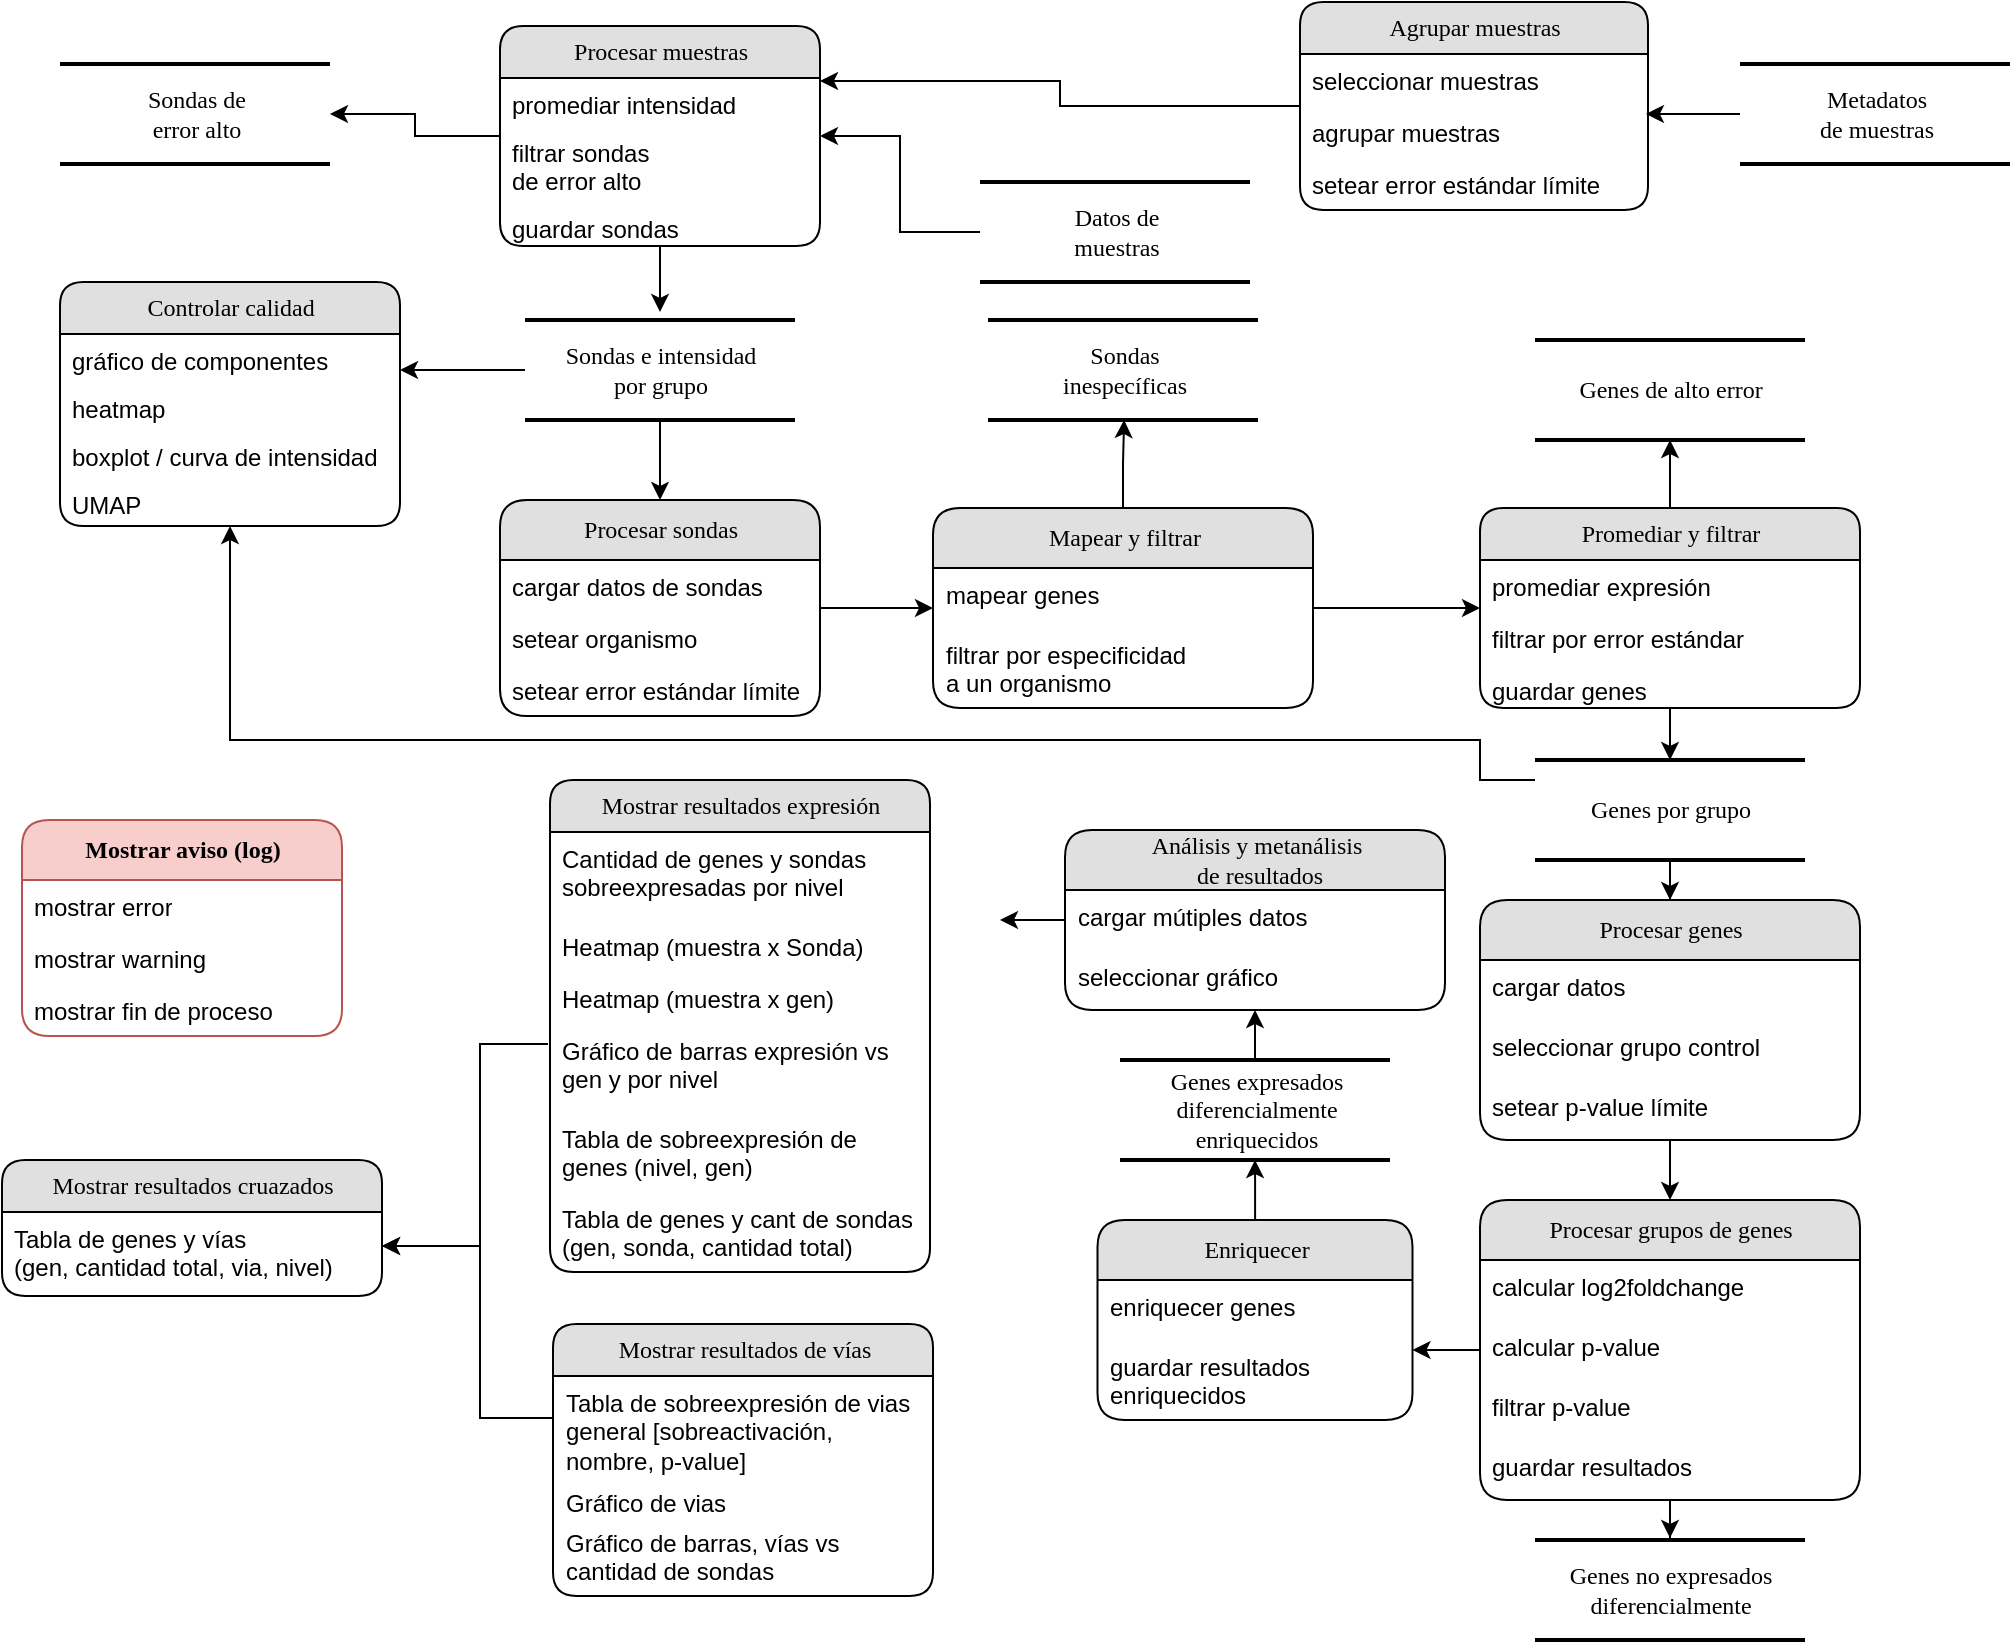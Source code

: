 <mxfile version="21.4.0" type="google">
  <diagram name="Page-1" id="b520641d-4fe3-3701-9064-5fc419738815">
    <mxGraphModel grid="1" page="1" gridSize="10" guides="1" tooltips="1" connect="1" arrows="1" fold="1" pageScale="1" pageWidth="1100" pageHeight="850" background="none" math="0" shadow="0">
      <root>
        <mxCell id="0" />
        <mxCell id="1" parent="0" />
        <mxCell id="E_lYnqVRtEGuCz4sBSCE-39" style="edgeStyle=orthogonalEdgeStyle;rounded=0;orthogonalLoop=1;jettySize=auto;html=1;" edge="1" parent="1" source="21ea969265ad0168-22" target="qf_Xf1xaWqLLTU25-IPU-7">
          <mxGeometry relative="1" as="geometry" />
        </mxCell>
        <mxCell id="21ea969265ad0168-22" value="Procesar&amp;nbsp;sondas" style="swimlane;html=1;fontStyle=0;childLayout=stackLayout;horizontal=1;startSize=30;fillColor=#e0e0e0;horizontalStack=0;resizeParent=1;resizeLast=0;collapsible=1;marginBottom=0;swimlaneFillColor=#ffffff;align=center;rounded=1;shadow=0;comic=0;labelBackgroundColor=none;strokeWidth=1;fontFamily=Verdana;fontSize=12" vertex="1" parent="1">
          <mxGeometry x="290" y="260" width="160" height="108" as="geometry">
            <mxRectangle x="560" y="340" width="150" height="40" as="alternateBounds" />
          </mxGeometry>
        </mxCell>
        <mxCell id="21ea969265ad0168-23" value="cargar datos de sondas" style="text;html=1;strokeColor=none;fillColor=none;spacingLeft=4;spacingRight=4;whiteSpace=wrap;overflow=hidden;rotatable=0;points=[[0,0.5],[1,0.5]];portConstraint=eastwest;" vertex="1" parent="21ea969265ad0168-22">
          <mxGeometry y="30" width="160" height="26" as="geometry" />
        </mxCell>
        <mxCell id="E_lYnqVRtEGuCz4sBSCE-17" value="setear organismo" style="text;html=1;strokeColor=none;fillColor=none;spacingLeft=4;spacingRight=4;whiteSpace=wrap;overflow=hidden;rotatable=0;points=[[0,0.5],[1,0.5]];portConstraint=eastwest;" vertex="1" parent="21ea969265ad0168-22">
          <mxGeometry y="56" width="160" height="26" as="geometry" />
        </mxCell>
        <mxCell id="E_lYnqVRtEGuCz4sBSCE-44" value="setear error estándar límite" style="text;html=1;strokeColor=none;fillColor=none;spacingLeft=4;spacingRight=4;whiteSpace=wrap;overflow=hidden;rotatable=0;points=[[0,0.5],[1,0.5]];portConstraint=eastwest;" vertex="1" parent="21ea969265ad0168-22">
          <mxGeometry y="82" width="160" height="26" as="geometry" />
        </mxCell>
        <mxCell id="E_lYnqVRtEGuCz4sBSCE-37" style="edgeStyle=orthogonalEdgeStyle;rounded=0;orthogonalLoop=1;jettySize=auto;html=1;entryX=0.504;entryY=1;entryDx=0;entryDy=0;entryPerimeter=0;" edge="1" parent="1" source="qf_Xf1xaWqLLTU25-IPU-7" target="E_lYnqVRtEGuCz4sBSCE-35">
          <mxGeometry relative="1" as="geometry" />
        </mxCell>
        <mxCell id="E_lYnqVRtEGuCz4sBSCE-40" style="edgeStyle=orthogonalEdgeStyle;rounded=0;orthogonalLoop=1;jettySize=auto;html=1;" edge="1" parent="1" source="qf_Xf1xaWqLLTU25-IPU-7" target="E_lYnqVRtEGuCz4sBSCE-21">
          <mxGeometry relative="1" as="geometry" />
        </mxCell>
        <mxCell id="qf_Xf1xaWqLLTU25-IPU-7" value="Mapear y filtrar" style="swimlane;html=1;fontStyle=0;childLayout=stackLayout;horizontal=1;startSize=30;fillColor=#e0e0e0;horizontalStack=0;resizeParent=1;resizeLast=0;collapsible=1;marginBottom=0;swimlaneFillColor=#ffffff;align=center;rounded=1;shadow=0;comic=0;labelBackgroundColor=none;strokeWidth=1;fontFamily=Verdana;fontSize=12" vertex="1" parent="1">
          <mxGeometry x="506.5" y="264" width="190" height="100" as="geometry">
            <mxRectangle x="545" y="510" width="200" height="30" as="alternateBounds" />
          </mxGeometry>
        </mxCell>
        <mxCell id="21ea969265ad0168-24" value="mapear genes" style="text;html=1;strokeColor=none;fillColor=none;spacingLeft=4;spacingRight=4;whiteSpace=wrap;overflow=hidden;rotatable=0;points=[[0,0.5],[1,0.5]];portConstraint=eastwest;" vertex="1" parent="qf_Xf1xaWqLLTU25-IPU-7">
          <mxGeometry y="30" width="190" height="30" as="geometry" />
        </mxCell>
        <mxCell id="E_lYnqVRtEGuCz4sBSCE-18" value="filtrar por especificidad&lt;br&gt;a un organismo" style="text;html=1;strokeColor=none;fillColor=none;spacingLeft=4;spacingRight=4;whiteSpace=wrap;overflow=hidden;rotatable=0;points=[[0,0.5],[1,0.5]];portConstraint=eastwest;" vertex="1" parent="qf_Xf1xaWqLLTU25-IPU-7">
          <mxGeometry y="60" width="190" height="40" as="geometry" />
        </mxCell>
        <mxCell id="qf_Xf1xaWqLLTU25-IPU-22" style="edgeStyle=orthogonalEdgeStyle;rounded=0;orthogonalLoop=1;jettySize=auto;html=1;entryX=0.5;entryY=0;entryDx=0;entryDy=0;" edge="1" parent="1" source="qf_Xf1xaWqLLTU25-IPU-20" target="21ea969265ad0168-22">
          <mxGeometry relative="1" as="geometry" />
        </mxCell>
        <mxCell id="E_lYnqVRtEGuCz4sBSCE-45" style="edgeStyle=orthogonalEdgeStyle;rounded=0;orthogonalLoop=1;jettySize=auto;html=1;" edge="1" parent="1" source="qf_Xf1xaWqLLTU25-IPU-20">
          <mxGeometry relative="1" as="geometry">
            <mxPoint x="240" y="195" as="targetPoint" />
          </mxGeometry>
        </mxCell>
        <mxCell id="qf_Xf1xaWqLLTU25-IPU-20" value="Sondas e intensidad &lt;br&gt;por grupo" style="html=1;rounded=0;shadow=0;comic=0;labelBackgroundColor=none;strokeWidth=2;fontFamily=Verdana;fontSize=12;align=center;shape=mxgraph.ios7ui.horLines;" vertex="1" parent="1">
          <mxGeometry x="302.5" y="170" width="135" height="50" as="geometry" />
        </mxCell>
        <mxCell id="qf_Xf1xaWqLLTU25-IPU-59" style="edgeStyle=orthogonalEdgeStyle;rounded=0;orthogonalLoop=1;jettySize=auto;html=1;entryX=1;entryY=0.5;entryDx=0;entryDy=0;" edge="1" parent="1" target="BOw-arjrgK9SXbsuC369-27">
          <mxGeometry relative="1" as="geometry">
            <Array as="points">
              <mxPoint x="280" y="532" />
              <mxPoint x="280" y="633" />
            </Array>
            <mxPoint x="140" y="632" as="targetPoint" />
            <mxPoint x="314" y="532" as="sourcePoint" />
          </mxGeometry>
        </mxCell>
        <mxCell id="qf_Xf1xaWqLLTU25-IPU-29" value="Mostrar resultados expresión" style="swimlane;html=1;fontStyle=0;childLayout=stackLayout;horizontal=1;startSize=26;fillColor=#e0e0e0;horizontalStack=0;resizeParent=1;resizeLast=0;collapsible=1;marginBottom=0;swimlaneFillColor=#ffffff;align=center;rounded=1;shadow=0;comic=0;labelBackgroundColor=none;strokeWidth=1;fontFamily=Verdana;fontSize=12" vertex="1" parent="1">
          <mxGeometry x="315" y="400" width="190" height="246" as="geometry">
            <mxRectangle x="545" y="510" width="200" height="30" as="alternateBounds" />
          </mxGeometry>
        </mxCell>
        <mxCell id="qf_Xf1xaWqLLTU25-IPU-30" value="Cantidad de genes y sondas sobreexpresadas por nivel" style="text;html=1;strokeColor=none;fillColor=none;spacingLeft=4;spacingRight=4;whiteSpace=wrap;overflow=hidden;rotatable=0;points=[[0,0.5],[1,0.5]];portConstraint=eastwest;" vertex="1" parent="qf_Xf1xaWqLLTU25-IPU-29">
          <mxGeometry y="26" width="190" height="44" as="geometry" />
        </mxCell>
        <mxCell id="qf_Xf1xaWqLLTU25-IPU-33" value="Heatmap (muestra x Sonda)" style="text;html=1;strokeColor=none;fillColor=none;spacingLeft=4;spacingRight=4;whiteSpace=wrap;overflow=hidden;rotatable=0;points=[[0,0.5],[1,0.5]];portConstraint=eastwest;" vertex="1" parent="qf_Xf1xaWqLLTU25-IPU-29">
          <mxGeometry y="70" width="190" height="26" as="geometry" />
        </mxCell>
        <mxCell id="qf_Xf1xaWqLLTU25-IPU-62" value="Heatmap (muestra x gen)" style="text;html=1;strokeColor=none;fillColor=none;spacingLeft=4;spacingRight=4;whiteSpace=wrap;overflow=hidden;rotatable=0;points=[[0,0.5],[1,0.5]];portConstraint=eastwest;" vertex="1" parent="qf_Xf1xaWqLLTU25-IPU-29">
          <mxGeometry y="96" width="190" height="26" as="geometry" />
        </mxCell>
        <mxCell id="qf_Xf1xaWqLLTU25-IPU-43" value="Gráfico de barras&amp;nbsp;expresión vs gen y por nivel" style="text;html=1;strokeColor=none;fillColor=none;spacingLeft=4;spacingRight=4;whiteSpace=wrap;overflow=hidden;rotatable=0;points=[[0,0.5],[1,0.5]];portConstraint=eastwest;" vertex="1" parent="qf_Xf1xaWqLLTU25-IPU-29">
          <mxGeometry y="122" width="190" height="44" as="geometry" />
        </mxCell>
        <mxCell id="qf_Xf1xaWqLLTU25-IPU-44" value="Tabla de sobreexpresión de genes (nivel, gen)" style="text;html=1;strokeColor=none;fillColor=none;spacingLeft=4;spacingRight=4;whiteSpace=wrap;overflow=hidden;rotatable=0;points=[[0,0.5],[1,0.5]];portConstraint=eastwest;" vertex="1" parent="qf_Xf1xaWqLLTU25-IPU-29">
          <mxGeometry y="166" width="190" height="40" as="geometry" />
        </mxCell>
        <mxCell id="qf_Xf1xaWqLLTU25-IPU-60" value="Tabla de genes y cant de sondas&lt;br&gt;(gen, sonda, cantidad total)" style="text;html=1;strokeColor=none;fillColor=none;spacingLeft=4;spacingRight=4;whiteSpace=wrap;overflow=hidden;rotatable=0;points=[[0,0.5],[1,0.5]];portConstraint=eastwest;" vertex="1" parent="qf_Xf1xaWqLLTU25-IPU-29">
          <mxGeometry y="206" width="190" height="34" as="geometry" />
        </mxCell>
        <mxCell id="8nUeaVmcHt-hz-5grroi-21" style="edgeStyle=orthogonalEdgeStyle;rounded=0;orthogonalLoop=1;jettySize=auto;html=1;entryX=0.5;entryY=0;entryDx=0;entryDy=0;" edge="1" parent="1" source="qf_Xf1xaWqLLTU25-IPU-40" target="BOw-arjrgK9SXbsuC369-19">
          <mxGeometry relative="1" as="geometry" />
        </mxCell>
        <mxCell id="E_lYnqVRtEGuCz4sBSCE-55" style="edgeStyle=orthogonalEdgeStyle;rounded=0;orthogonalLoop=1;jettySize=auto;html=1;" edge="1" parent="1" source="qf_Xf1xaWqLLTU25-IPU-40" target="E_lYnqVRtEGuCz4sBSCE-46">
          <mxGeometry relative="1" as="geometry">
            <Array as="points">
              <mxPoint x="780" y="400" />
              <mxPoint x="780" y="380" />
              <mxPoint x="155" y="380" />
            </Array>
          </mxGeometry>
        </mxCell>
        <mxCell id="qf_Xf1xaWqLLTU25-IPU-40" value="Genes por grupo" style="html=1;rounded=0;shadow=0;comic=0;labelBackgroundColor=none;strokeWidth=2;fontFamily=Verdana;fontSize=12;align=center;shape=mxgraph.ios7ui.horLines;" vertex="1" parent="1">
          <mxGeometry x="807.5" y="390" width="135" height="50" as="geometry" />
        </mxCell>
        <mxCell id="qf_Xf1xaWqLLTU25-IPU-56" style="edgeStyle=orthogonalEdgeStyle;rounded=0;orthogonalLoop=1;jettySize=auto;html=1;entryX=1;entryY=0.5;entryDx=0;entryDy=0;" edge="1" parent="1" source="qf_Xf1xaWqLLTU25-IPU-46" target="BOw-arjrgK9SXbsuC369-27">
          <mxGeometry relative="1" as="geometry">
            <mxPoint x="140" y="632" as="targetPoint" />
            <Array as="points">
              <mxPoint x="280" y="719" />
              <mxPoint x="280" y="633" />
            </Array>
          </mxGeometry>
        </mxCell>
        <mxCell id="qf_Xf1xaWqLLTU25-IPU-46" value="Mostrar resultados de vías" style="swimlane;html=1;fontStyle=0;childLayout=stackLayout;horizontal=1;startSize=26;fillColor=#e0e0e0;horizontalStack=0;resizeParent=1;resizeLast=0;collapsible=1;marginBottom=0;swimlaneFillColor=#ffffff;align=center;rounded=1;shadow=0;comic=0;labelBackgroundColor=none;strokeWidth=1;fontFamily=Verdana;fontSize=12" vertex="1" parent="1">
          <mxGeometry x="316.5" y="672" width="190" height="136" as="geometry">
            <mxRectangle x="545" y="510" width="200" height="30" as="alternateBounds" />
          </mxGeometry>
        </mxCell>
        <mxCell id="qf_Xf1xaWqLLTU25-IPU-50" value="Tabla de sobreexpresión de vias general [sobreactivación, nombre, p-value]" style="text;html=1;strokeColor=none;fillColor=none;spacingLeft=4;spacingRight=4;whiteSpace=wrap;overflow=hidden;rotatable=0;points=[[0,0.5],[1,0.5]];portConstraint=eastwest;" vertex="1" parent="qf_Xf1xaWqLLTU25-IPU-46">
          <mxGeometry y="26" width="190" height="50" as="geometry" />
        </mxCell>
        <mxCell id="qf_Xf1xaWqLLTU25-IPU-49" value="Gráfico de vias" style="text;html=1;strokeColor=none;fillColor=none;spacingLeft=4;spacingRight=4;whiteSpace=wrap;overflow=hidden;rotatable=0;points=[[0,0.5],[1,0.5]];portConstraint=eastwest;" vertex="1" parent="qf_Xf1xaWqLLTU25-IPU-46">
          <mxGeometry y="76" width="190" height="20" as="geometry" />
        </mxCell>
        <mxCell id="qf_Xf1xaWqLLTU25-IPU-61" value="Gráfico de barras, vías vs cantidad de sondas" style="text;html=1;strokeColor=none;fillColor=none;spacingLeft=4;spacingRight=4;whiteSpace=wrap;overflow=hidden;rotatable=0;points=[[0,0.5],[1,0.5]];portConstraint=eastwest;" vertex="1" parent="qf_Xf1xaWqLLTU25-IPU-46">
          <mxGeometry y="96" width="190" height="40" as="geometry" />
        </mxCell>
        <mxCell id="qf_Xf1xaWqLLTU25-IPU-52" value="Mostrar resultados cruazados" style="swimlane;html=1;fontStyle=0;childLayout=stackLayout;horizontal=1;startSize=26;fillColor=#e0e0e0;horizontalStack=0;resizeParent=1;resizeLast=0;collapsible=1;marginBottom=0;swimlaneFillColor=#ffffff;align=center;rounded=1;shadow=0;comic=0;labelBackgroundColor=none;strokeWidth=1;fontFamily=Verdana;fontSize=12" vertex="1" parent="1">
          <mxGeometry x="41" y="590" width="190" height="68" as="geometry">
            <mxRectangle x="545" y="510" width="200" height="30" as="alternateBounds" />
          </mxGeometry>
        </mxCell>
        <mxCell id="BOw-arjrgK9SXbsuC369-27" value="Tabla de genes y vías&lt;br&gt;(gen, cantidad total, via, nivel)" style="text;html=1;strokeColor=none;fillColor=none;spacingLeft=4;spacingRight=4;whiteSpace=wrap;overflow=hidden;rotatable=0;points=[[0,0.5],[1,0.5]];portConstraint=eastwest;" vertex="1" parent="qf_Xf1xaWqLLTU25-IPU-52">
          <mxGeometry y="26" width="190" height="34" as="geometry" />
        </mxCell>
        <mxCell id="E_lYnqVRtEGuCz4sBSCE-53" style="edgeStyle=orthogonalEdgeStyle;rounded=0;orthogonalLoop=1;jettySize=auto;html=1;entryX=1;entryY=0.25;entryDx=0;entryDy=0;" edge="1" parent="1" source="BOw-arjrgK9SXbsuC369-1" target="E_lYnqVRtEGuCz4sBSCE-3">
          <mxGeometry relative="1" as="geometry" />
        </mxCell>
        <mxCell id="BOw-arjrgK9SXbsuC369-1" value="Agrupar muestras" style="swimlane;html=1;fontStyle=0;childLayout=stackLayout;horizontal=1;startSize=26;fillColor=#e0e0e0;horizontalStack=0;resizeParent=1;resizeLast=0;collapsible=1;marginBottom=0;swimlaneFillColor=#ffffff;align=center;rounded=1;shadow=0;comic=0;labelBackgroundColor=none;strokeWidth=1;fontFamily=Verdana;fontSize=12" vertex="1" parent="1">
          <mxGeometry x="690" y="11" width="174" height="104" as="geometry" />
        </mxCell>
        <mxCell id="BOw-arjrgK9SXbsuC369-2" value="seleccionar muestras" style="text;html=1;strokeColor=none;fillColor=none;spacingLeft=4;spacingRight=4;whiteSpace=wrap;overflow=hidden;rotatable=0;points=[[0,0.5],[1,0.5]];portConstraint=eastwest;" vertex="1" parent="BOw-arjrgK9SXbsuC369-1">
          <mxGeometry y="26" width="174" height="26" as="geometry" />
        </mxCell>
        <mxCell id="E_lYnqVRtEGuCz4sBSCE-7" value="agrupar muestras" style="text;html=1;strokeColor=none;fillColor=none;spacingLeft=4;spacingRight=4;whiteSpace=wrap;overflow=hidden;rotatable=0;points=[[0,0.5],[1,0.5]];portConstraint=eastwest;" vertex="1" parent="BOw-arjrgK9SXbsuC369-1">
          <mxGeometry y="52" width="174" height="26" as="geometry" />
        </mxCell>
        <mxCell id="E_lYnqVRtEGuCz4sBSCE-8" value="setear error estándar límite" style="text;html=1;strokeColor=none;fillColor=none;spacingLeft=4;spacingRight=4;whiteSpace=wrap;overflow=hidden;rotatable=0;points=[[0,0.5],[1,0.5]];portConstraint=eastwest;" vertex="1" parent="BOw-arjrgK9SXbsuC369-1">
          <mxGeometry y="78" width="174" height="26" as="geometry" />
        </mxCell>
        <mxCell id="E_lYnqVRtEGuCz4sBSCE-6" style="edgeStyle=orthogonalEdgeStyle;rounded=0;orthogonalLoop=1;jettySize=auto;html=1;entryX=1;entryY=0.5;entryDx=0;entryDy=0;" edge="1" parent="1" source="BOw-arjrgK9SXbsuC369-7" target="E_lYnqVRtEGuCz4sBSCE-3">
          <mxGeometry relative="1" as="geometry" />
        </mxCell>
        <mxCell id="BOw-arjrgK9SXbsuC369-7" value="Datos de &lt;br&gt;muestras" style="html=1;rounded=0;shadow=0;comic=0;labelBackgroundColor=none;strokeWidth=2;fontFamily=Verdana;fontSize=12;align=center;shape=mxgraph.ios7ui.horLines;" vertex="1" parent="1">
          <mxGeometry x="530" y="101" width="135" height="50" as="geometry" />
        </mxCell>
        <mxCell id="8nUeaVmcHt-hz-5grroi-22" style="edgeStyle=orthogonalEdgeStyle;rounded=0;orthogonalLoop=1;jettySize=auto;html=1;entryX=0.5;entryY=0;entryDx=0;entryDy=0;" edge="1" parent="1" source="BOw-arjrgK9SXbsuC369-19" target="6efIbfthWVleyXhkKFmn-6">
          <mxGeometry relative="1" as="geometry" />
        </mxCell>
        <mxCell id="BOw-arjrgK9SXbsuC369-19" value="Procesar genes" style="swimlane;html=1;fontStyle=0;childLayout=stackLayout;horizontal=1;startSize=30;fillColor=#e0e0e0;horizontalStack=0;resizeParent=1;resizeLast=0;collapsible=1;marginBottom=0;swimlaneFillColor=#ffffff;align=center;rounded=1;shadow=0;comic=0;labelBackgroundColor=none;strokeWidth=1;fontFamily=Verdana;fontSize=12" vertex="1" parent="1">
          <mxGeometry x="780" y="460" width="190" height="120" as="geometry">
            <mxRectangle x="560" y="340" width="150" height="40" as="alternateBounds" />
          </mxGeometry>
        </mxCell>
        <mxCell id="8nUeaVmcHt-hz-5grroi-19" value="cargar datos" style="text;html=1;strokeColor=none;fillColor=none;spacingLeft=4;spacingRight=4;whiteSpace=wrap;overflow=hidden;rotatable=0;points=[[0,0.5],[1,0.5]];portConstraint=eastwest;" vertex="1" parent="BOw-arjrgK9SXbsuC369-19">
          <mxGeometry y="30" width="190" height="30" as="geometry" />
        </mxCell>
        <mxCell id="BOw-arjrgK9SXbsuC369-20" value="seleccionar grupo control" style="text;html=1;strokeColor=none;fillColor=none;spacingLeft=4;spacingRight=4;whiteSpace=wrap;overflow=hidden;rotatable=0;points=[[0,0.5],[1,0.5]];portConstraint=eastwest;" vertex="1" parent="BOw-arjrgK9SXbsuC369-19">
          <mxGeometry y="60" width="190" height="30" as="geometry" />
        </mxCell>
        <mxCell id="E_lYnqVRtEGuCz4sBSCE-56" value="setear p-value límite" style="text;html=1;strokeColor=none;fillColor=none;spacingLeft=4;spacingRight=4;whiteSpace=wrap;overflow=hidden;rotatable=0;points=[[0,0.5],[1,0.5]];portConstraint=eastwest;" vertex="1" parent="BOw-arjrgK9SXbsuC369-19">
          <mxGeometry y="90" width="190" height="30" as="geometry" />
        </mxCell>
        <mxCell id="6efIbfthWVleyXhkKFmn-2" value="Mostrar aviso (log)" style="swimlane;html=1;fontStyle=1;childLayout=stackLayout;horizontal=1;startSize=30;fillColor=#f8cecc;horizontalStack=0;resizeParent=1;resizeLast=0;collapsible=1;marginBottom=0;swimlaneFillColor=#ffffff;align=center;rounded=1;shadow=0;comic=0;labelBackgroundColor=none;strokeWidth=1;fontFamily=Verdana;fontSize=12;strokeColor=#b85450;" vertex="1" parent="1">
          <mxGeometry x="51" y="420" width="160" height="108" as="geometry">
            <mxRectangle x="560" y="340" width="150" height="40" as="alternateBounds" />
          </mxGeometry>
        </mxCell>
        <mxCell id="6efIbfthWVleyXhkKFmn-3" value="mostrar error" style="text;html=1;strokeColor=none;fillColor=none;spacingLeft=4;spacingRight=4;whiteSpace=wrap;overflow=hidden;rotatable=0;points=[[0,0.5],[1,0.5]];portConstraint=eastwest;" vertex="1" parent="6efIbfthWVleyXhkKFmn-2">
          <mxGeometry y="30" width="160" height="26" as="geometry" />
        </mxCell>
        <mxCell id="8nUeaVmcHt-hz-5grroi-5" value="mostrar warning" style="text;html=1;strokeColor=none;fillColor=none;spacingLeft=4;spacingRight=4;whiteSpace=wrap;overflow=hidden;rotatable=0;points=[[0,0.5],[1,0.5]];portConstraint=eastwest;" vertex="1" parent="6efIbfthWVleyXhkKFmn-2">
          <mxGeometry y="56" width="160" height="26" as="geometry" />
        </mxCell>
        <mxCell id="6efIbfthWVleyXhkKFmn-4" value="mostrar fin de proceso" style="text;html=1;strokeColor=none;fillColor=none;spacingLeft=4;spacingRight=4;whiteSpace=wrap;overflow=hidden;rotatable=0;points=[[0,0.5],[1,0.5]];portConstraint=eastwest;" vertex="1" parent="6efIbfthWVleyXhkKFmn-2">
          <mxGeometry y="82" width="160" height="26" as="geometry" />
        </mxCell>
        <mxCell id="E_lYnqVRtEGuCz4sBSCE-61" style="edgeStyle=orthogonalEdgeStyle;rounded=0;orthogonalLoop=1;jettySize=auto;html=1;entryX=0.5;entryY=-0.02;entryDx=0;entryDy=0;entryPerimeter=0;" edge="1" parent="1" source="6efIbfthWVleyXhkKFmn-6" target="E_lYnqVRtEGuCz4sBSCE-60">
          <mxGeometry relative="1" as="geometry" />
        </mxCell>
        <mxCell id="E_lYnqVRtEGuCz4sBSCE-87" style="edgeStyle=orthogonalEdgeStyle;rounded=0;orthogonalLoop=1;jettySize=auto;html=1;" edge="1" parent="1" source="6efIbfthWVleyXhkKFmn-6" target="E_lYnqVRtEGuCz4sBSCE-74">
          <mxGeometry relative="1" as="geometry">
            <Array as="points">
              <mxPoint x="760" y="685" />
              <mxPoint x="760" y="685" />
            </Array>
          </mxGeometry>
        </mxCell>
        <mxCell id="6efIbfthWVleyXhkKFmn-6" value="Procesar grupos de genes" style="swimlane;html=1;fontStyle=0;childLayout=stackLayout;horizontal=1;startSize=30;fillColor=#e0e0e0;horizontalStack=0;resizeParent=1;resizeLast=0;collapsible=1;marginBottom=0;swimlaneFillColor=#ffffff;align=center;rounded=1;shadow=0;comic=0;labelBackgroundColor=none;strokeWidth=1;fontFamily=Verdana;fontSize=12" vertex="1" parent="1">
          <mxGeometry x="780" y="610" width="190" height="150" as="geometry">
            <mxRectangle x="560" y="340" width="150" height="40" as="alternateBounds" />
          </mxGeometry>
        </mxCell>
        <mxCell id="6efIbfthWVleyXhkKFmn-7" value="calcular log2foldchange" style="text;html=1;strokeColor=none;fillColor=none;spacingLeft=4;spacingRight=4;whiteSpace=wrap;overflow=hidden;rotatable=0;points=[[0,0.5],[1,0.5]];portConstraint=eastwest;" vertex="1" parent="6efIbfthWVleyXhkKFmn-6">
          <mxGeometry y="30" width="190" height="30" as="geometry" />
        </mxCell>
        <mxCell id="6efIbfthWVleyXhkKFmn-8" value="calcular p-value" style="text;html=1;strokeColor=none;fillColor=none;spacingLeft=4;spacingRight=4;whiteSpace=wrap;overflow=hidden;rotatable=0;points=[[0,0.5],[1,0.5]];portConstraint=eastwest;" vertex="1" parent="6efIbfthWVleyXhkKFmn-6">
          <mxGeometry y="60" width="190" height="30" as="geometry" />
        </mxCell>
        <mxCell id="E_lYnqVRtEGuCz4sBSCE-57" value="filtrar p-value" style="text;html=1;strokeColor=none;fillColor=none;spacingLeft=4;spacingRight=4;whiteSpace=wrap;overflow=hidden;rotatable=0;points=[[0,0.5],[1,0.5]];portConstraint=eastwest;" vertex="1" parent="6efIbfthWVleyXhkKFmn-6">
          <mxGeometry y="90" width="190" height="30" as="geometry" />
        </mxCell>
        <mxCell id="E_lYnqVRtEGuCz4sBSCE-71" value="guardar resultados" style="text;html=1;strokeColor=none;fillColor=none;spacingLeft=4;spacingRight=4;whiteSpace=wrap;overflow=hidden;rotatable=0;points=[[0,0.5],[1,0.5]];portConstraint=eastwest;" vertex="1" parent="6efIbfthWVleyXhkKFmn-6">
          <mxGeometry y="120" width="190" height="30" as="geometry" />
        </mxCell>
        <mxCell id="E_lYnqVRtEGuCz4sBSCE-28" style="edgeStyle=orthogonalEdgeStyle;rounded=0;orthogonalLoop=1;jettySize=auto;html=1;entryX=0.994;entryY=0.154;entryDx=0;entryDy=0;entryPerimeter=0;" edge="1" parent="1" source="hEHS_x9ZM1ayVBwrC5Qj-1" target="E_lYnqVRtEGuCz4sBSCE-7">
          <mxGeometry relative="1" as="geometry" />
        </mxCell>
        <mxCell id="hEHS_x9ZM1ayVBwrC5Qj-1" value="Metadatos &lt;br&gt;de muestras" style="html=1;rounded=0;shadow=0;comic=0;labelBackgroundColor=none;strokeWidth=2;fontFamily=Verdana;fontSize=12;align=center;shape=mxgraph.ios7ui.horLines;" vertex="1" parent="1">
          <mxGeometry x="910" y="42" width="135" height="50" as="geometry" />
        </mxCell>
        <mxCell id="E_lYnqVRtEGuCz4sBSCE-12" style="edgeStyle=orthogonalEdgeStyle;rounded=0;orthogonalLoop=1;jettySize=auto;html=1;entryX=0.5;entryY=-0.08;entryDx=0;entryDy=0;entryPerimeter=0;" edge="1" parent="1" source="E_lYnqVRtEGuCz4sBSCE-3" target="qf_Xf1xaWqLLTU25-IPU-20">
          <mxGeometry relative="1" as="geometry" />
        </mxCell>
        <mxCell id="E_lYnqVRtEGuCz4sBSCE-14" style="edgeStyle=orthogonalEdgeStyle;rounded=0;orthogonalLoop=1;jettySize=auto;html=1;" edge="1" parent="1" source="E_lYnqVRtEGuCz4sBSCE-3" target="E_lYnqVRtEGuCz4sBSCE-9">
          <mxGeometry relative="1" as="geometry" />
        </mxCell>
        <mxCell id="E_lYnqVRtEGuCz4sBSCE-3" value="Procesar muestras" style="swimlane;html=1;fontStyle=0;childLayout=stackLayout;horizontal=1;startSize=26;fillColor=#e0e0e0;horizontalStack=0;resizeParent=1;resizeLast=0;collapsible=1;marginBottom=0;swimlaneFillColor=#ffffff;align=center;rounded=1;shadow=0;comic=0;labelBackgroundColor=none;strokeWidth=1;fontFamily=Verdana;fontSize=12" vertex="1" parent="1">
          <mxGeometry x="290" y="23" width="160" height="110" as="geometry" />
        </mxCell>
        <mxCell id="E_lYnqVRtEGuCz4sBSCE-4" value="promediar intensidad" style="text;html=1;strokeColor=none;fillColor=none;spacingLeft=4;spacingRight=4;whiteSpace=wrap;overflow=hidden;rotatable=0;points=[[0,0.5],[1,0.5]];portConstraint=eastwest;" vertex="1" parent="E_lYnqVRtEGuCz4sBSCE-3">
          <mxGeometry y="26" width="160" height="24" as="geometry" />
        </mxCell>
        <mxCell id="E_lYnqVRtEGuCz4sBSCE-5" value="filtrar sondas&lt;br&gt;de error alto" style="text;html=1;strokeColor=none;fillColor=none;spacingLeft=4;spacingRight=4;whiteSpace=wrap;overflow=hidden;rotatable=0;points=[[0,0.5],[1,0.5]];portConstraint=eastwest;" vertex="1" parent="E_lYnqVRtEGuCz4sBSCE-3">
          <mxGeometry y="50" width="160" height="38" as="geometry" />
        </mxCell>
        <mxCell id="E_lYnqVRtEGuCz4sBSCE-54" value="guardar sondas" style="text;html=1;strokeColor=none;fillColor=none;spacingLeft=4;spacingRight=4;whiteSpace=wrap;overflow=hidden;rotatable=0;points=[[0,0.5],[1,0.5]];portConstraint=eastwest;" vertex="1" parent="E_lYnqVRtEGuCz4sBSCE-3">
          <mxGeometry y="88" width="160" height="22" as="geometry" />
        </mxCell>
        <mxCell id="E_lYnqVRtEGuCz4sBSCE-9" value="Sondas de &lt;br&gt;error alto" style="html=1;rounded=0;shadow=0;comic=0;labelBackgroundColor=none;strokeWidth=2;fontFamily=Verdana;fontSize=12;align=center;shape=mxgraph.ios7ui.horLines;" vertex="1" parent="1">
          <mxGeometry x="70" y="42" width="135" height="50" as="geometry" />
        </mxCell>
        <mxCell id="E_lYnqVRtEGuCz4sBSCE-43" style="edgeStyle=orthogonalEdgeStyle;rounded=0;orthogonalLoop=1;jettySize=auto;html=1;" edge="1" parent="1" source="E_lYnqVRtEGuCz4sBSCE-21" target="E_lYnqVRtEGuCz4sBSCE-42">
          <mxGeometry relative="1" as="geometry" />
        </mxCell>
        <mxCell id="E_lYnqVRtEGuCz4sBSCE-73" style="edgeStyle=orthogonalEdgeStyle;rounded=0;orthogonalLoop=1;jettySize=auto;html=1;" edge="1" parent="1" source="E_lYnqVRtEGuCz4sBSCE-21" target="qf_Xf1xaWqLLTU25-IPU-40">
          <mxGeometry relative="1" as="geometry" />
        </mxCell>
        <mxCell id="E_lYnqVRtEGuCz4sBSCE-21" value="Promediar y filtrar" style="swimlane;html=1;fontStyle=0;childLayout=stackLayout;horizontal=1;startSize=26;fillColor=#e0e0e0;horizontalStack=0;resizeParent=1;resizeLast=0;collapsible=1;marginBottom=0;swimlaneFillColor=#ffffff;align=center;rounded=1;shadow=0;comic=0;labelBackgroundColor=none;strokeWidth=1;fontFamily=Verdana;fontSize=12" vertex="1" parent="1">
          <mxGeometry x="780" y="264" width="190" height="100" as="geometry">
            <mxRectangle x="545" y="510" width="200" height="30" as="alternateBounds" />
          </mxGeometry>
        </mxCell>
        <mxCell id="E_lYnqVRtEGuCz4sBSCE-23" value="promediar expresión" style="text;html=1;strokeColor=none;fillColor=none;spacingLeft=4;spacingRight=4;whiteSpace=wrap;overflow=hidden;rotatable=0;points=[[0,0.5],[1,0.5]];portConstraint=eastwest;" vertex="1" parent="E_lYnqVRtEGuCz4sBSCE-21">
          <mxGeometry y="26" width="190" height="26" as="geometry" />
        </mxCell>
        <mxCell id="E_lYnqVRtEGuCz4sBSCE-16" value="filtrar por error estándar" style="text;html=1;strokeColor=none;fillColor=none;spacingLeft=4;spacingRight=4;whiteSpace=wrap;overflow=hidden;rotatable=0;points=[[0,0.5],[1,0.5]];portConstraint=eastwest;" vertex="1" parent="E_lYnqVRtEGuCz4sBSCE-21">
          <mxGeometry y="52" width="190" height="26" as="geometry" />
        </mxCell>
        <mxCell id="E_lYnqVRtEGuCz4sBSCE-70" value="guardar genes" style="text;html=1;strokeColor=none;fillColor=none;spacingLeft=4;spacingRight=4;whiteSpace=wrap;overflow=hidden;rotatable=0;points=[[0,0.5],[1,0.5]];portConstraint=eastwest;" vertex="1" parent="E_lYnqVRtEGuCz4sBSCE-21">
          <mxGeometry y="78" width="190" height="22" as="geometry" />
        </mxCell>
        <mxCell id="E_lYnqVRtEGuCz4sBSCE-35" value="Sondas&lt;br&gt;inespecíficas" style="html=1;rounded=0;shadow=0;comic=0;labelBackgroundColor=none;strokeWidth=2;fontFamily=Verdana;fontSize=12;align=center;shape=mxgraph.ios7ui.horLines;" vertex="1" parent="1">
          <mxGeometry x="534" y="170" width="135" height="50" as="geometry" />
        </mxCell>
        <mxCell id="E_lYnqVRtEGuCz4sBSCE-42" value="Genes de alto error" style="html=1;rounded=0;shadow=0;comic=0;labelBackgroundColor=none;strokeWidth=2;fontFamily=Verdana;fontSize=12;align=center;shape=mxgraph.ios7ui.horLines;" vertex="1" parent="1">
          <mxGeometry x="807.5" y="180" width="135" height="50" as="geometry" />
        </mxCell>
        <mxCell id="E_lYnqVRtEGuCz4sBSCE-46" value="Controlar calidad" style="swimlane;html=1;fontStyle=0;childLayout=stackLayout;horizontal=1;startSize=26;fillColor=#e0e0e0;horizontalStack=0;resizeParent=1;resizeLast=0;collapsible=1;marginBottom=0;swimlaneFillColor=#ffffff;align=center;rounded=1;shadow=0;comic=0;labelBackgroundColor=none;strokeWidth=1;fontFamily=Verdana;fontSize=12" vertex="1" parent="1">
          <mxGeometry x="70" y="151" width="170" height="122" as="geometry" />
        </mxCell>
        <mxCell id="E_lYnqVRtEGuCz4sBSCE-47" value="gráfico de componentes" style="text;html=1;strokeColor=none;fillColor=none;spacingLeft=4;spacingRight=4;whiteSpace=wrap;overflow=hidden;rotatable=0;points=[[0,0.5],[1,0.5]];portConstraint=eastwest;" vertex="1" parent="E_lYnqVRtEGuCz4sBSCE-46">
          <mxGeometry y="26" width="170" height="24" as="geometry" />
        </mxCell>
        <mxCell id="E_lYnqVRtEGuCz4sBSCE-49" value="heatmap" style="text;html=1;strokeColor=none;fillColor=none;spacingLeft=4;spacingRight=4;whiteSpace=wrap;overflow=hidden;rotatable=0;points=[[0,0.5],[1,0.5]];portConstraint=eastwest;" vertex="1" parent="E_lYnqVRtEGuCz4sBSCE-46">
          <mxGeometry y="50" width="170" height="24" as="geometry" />
        </mxCell>
        <mxCell id="E_lYnqVRtEGuCz4sBSCE-50" value="boxplot / curva de intensidad" style="text;html=1;strokeColor=none;fillColor=none;spacingLeft=4;spacingRight=4;whiteSpace=wrap;overflow=hidden;rotatable=0;points=[[0,0.5],[1,0.5]];portConstraint=eastwest;" vertex="1" parent="E_lYnqVRtEGuCz4sBSCE-46">
          <mxGeometry y="74" width="170" height="24" as="geometry" />
        </mxCell>
        <mxCell id="E_lYnqVRtEGuCz4sBSCE-51" value="UMAP" style="text;html=1;strokeColor=none;fillColor=none;spacingLeft=4;spacingRight=4;whiteSpace=wrap;overflow=hidden;rotatable=0;points=[[0,0.5],[1,0.5]];portConstraint=eastwest;" vertex="1" parent="E_lYnqVRtEGuCz4sBSCE-46">
          <mxGeometry y="98" width="170" height="24" as="geometry" />
        </mxCell>
        <mxCell id="E_lYnqVRtEGuCz4sBSCE-60" value="Genes no expresados&lt;br&gt;diferencialmente" style="html=1;rounded=0;shadow=0;comic=0;labelBackgroundColor=none;strokeWidth=2;fontFamily=Verdana;fontSize=12;align=center;shape=mxgraph.ios7ui.horLines;" vertex="1" parent="1">
          <mxGeometry x="807.5" y="780" width="135" height="50" as="geometry" />
        </mxCell>
        <mxCell id="E_lYnqVRtEGuCz4sBSCE-65" value="Análisis y metanálisis&lt;br&gt;&amp;nbsp;de resultados" style="swimlane;html=1;fontStyle=0;childLayout=stackLayout;horizontal=1;startSize=30;fillColor=#e0e0e0;horizontalStack=0;resizeParent=1;resizeLast=0;collapsible=1;marginBottom=0;swimlaneFillColor=#ffffff;align=center;rounded=1;shadow=0;comic=0;labelBackgroundColor=none;strokeWidth=1;fontFamily=Verdana;fontSize=12" vertex="1" parent="1">
          <mxGeometry x="572.5" y="425" width="190" height="90" as="geometry">
            <mxRectangle x="560" y="340" width="150" height="40" as="alternateBounds" />
          </mxGeometry>
        </mxCell>
        <mxCell id="E_lYnqVRtEGuCz4sBSCE-78" style="edgeStyle=orthogonalEdgeStyle;rounded=0;orthogonalLoop=1;jettySize=auto;html=1;" edge="1" parent="E_lYnqVRtEGuCz4sBSCE-65" source="E_lYnqVRtEGuCz4sBSCE-66">
          <mxGeometry relative="1" as="geometry">
            <mxPoint x="-32.5" y="45" as="targetPoint" />
          </mxGeometry>
        </mxCell>
        <mxCell id="E_lYnqVRtEGuCz4sBSCE-66" value="cargar mútiples datos" style="text;html=1;strokeColor=none;fillColor=none;spacingLeft=4;spacingRight=4;whiteSpace=wrap;overflow=hidden;rotatable=0;points=[[0,0.5],[1,0.5]];portConstraint=eastwest;" vertex="1" parent="E_lYnqVRtEGuCz4sBSCE-65">
          <mxGeometry y="30" width="190" height="30" as="geometry" />
        </mxCell>
        <mxCell id="E_lYnqVRtEGuCz4sBSCE-76" value="seleccionar gráfico" style="text;html=1;strokeColor=none;fillColor=none;spacingLeft=4;spacingRight=4;whiteSpace=wrap;overflow=hidden;rotatable=0;points=[[0,0.5],[1,0.5]];portConstraint=eastwest;" vertex="1" parent="E_lYnqVRtEGuCz4sBSCE-65">
          <mxGeometry y="60" width="190" height="30" as="geometry" />
        </mxCell>
        <mxCell id="E_lYnqVRtEGuCz4sBSCE-85" style="edgeStyle=orthogonalEdgeStyle;rounded=0;orthogonalLoop=1;jettySize=auto;html=1;" edge="1" parent="1" source="E_lYnqVRtEGuCz4sBSCE-74" target="E_lYnqVRtEGuCz4sBSCE-84">
          <mxGeometry relative="1" as="geometry" />
        </mxCell>
        <mxCell id="E_lYnqVRtEGuCz4sBSCE-74" value="Enriquecer" style="swimlane;html=1;fontStyle=0;childLayout=stackLayout;horizontal=1;startSize=30;fillColor=#e0e0e0;horizontalStack=0;resizeParent=1;resizeLast=0;collapsible=1;marginBottom=0;swimlaneFillColor=#ffffff;align=center;rounded=1;shadow=0;comic=0;labelBackgroundColor=none;strokeWidth=1;fontFamily=Verdana;fontSize=12" vertex="1" parent="1">
          <mxGeometry x="588.75" y="620" width="157.5" height="100" as="geometry">
            <mxRectangle x="560" y="340" width="150" height="40" as="alternateBounds" />
          </mxGeometry>
        </mxCell>
        <mxCell id="E_lYnqVRtEGuCz4sBSCE-75" value="enriquecer genes" style="text;html=1;strokeColor=none;fillColor=none;spacingLeft=4;spacingRight=4;whiteSpace=wrap;overflow=hidden;rotatable=0;points=[[0,0.5],[1,0.5]];portConstraint=eastwest;" vertex="1" parent="E_lYnqVRtEGuCz4sBSCE-74">
          <mxGeometry y="30" width="157.5" height="30" as="geometry" />
        </mxCell>
        <mxCell id="E_lYnqVRtEGuCz4sBSCE-82" value="guardar resultados enriquecidos" style="text;html=1;strokeColor=none;fillColor=none;spacingLeft=4;spacingRight=4;whiteSpace=wrap;overflow=hidden;rotatable=0;points=[[0,0.5],[1,0.5]];portConstraint=eastwest;" vertex="1" parent="E_lYnqVRtEGuCz4sBSCE-74">
          <mxGeometry y="60" width="157.5" height="40" as="geometry" />
        </mxCell>
        <mxCell id="E_lYnqVRtEGuCz4sBSCE-86" style="edgeStyle=orthogonalEdgeStyle;rounded=0;orthogonalLoop=1;jettySize=auto;html=1;" edge="1" parent="1" source="E_lYnqVRtEGuCz4sBSCE-84" target="E_lYnqVRtEGuCz4sBSCE-65">
          <mxGeometry relative="1" as="geometry" />
        </mxCell>
        <mxCell id="E_lYnqVRtEGuCz4sBSCE-84" value="Genes expresados&lt;br&gt;diferencialmente&lt;br&gt;enriquecidos" style="html=1;rounded=0;shadow=0;comic=0;labelBackgroundColor=none;strokeWidth=2;fontFamily=Verdana;fontSize=12;align=center;shape=mxgraph.ios7ui.horLines;" vertex="1" parent="1">
          <mxGeometry x="600" y="540" width="135" height="50" as="geometry" />
        </mxCell>
      </root>
    </mxGraphModel>
  </diagram>
</mxfile>
